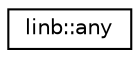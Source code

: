 digraph "Graphical Class Hierarchy"
{
 // LATEX_PDF_SIZE
  edge [fontname="Helvetica",fontsize="10",labelfontname="Helvetica",labelfontsize="10"];
  node [fontname="Helvetica",fontsize="10",shape=record];
  rankdir="LR";
  Node0 [label="linb::any",height=0.2,width=0.4,color="black", fillcolor="white", style="filled",URL="$classlinb_1_1any.html",tooltip=" "];
}

